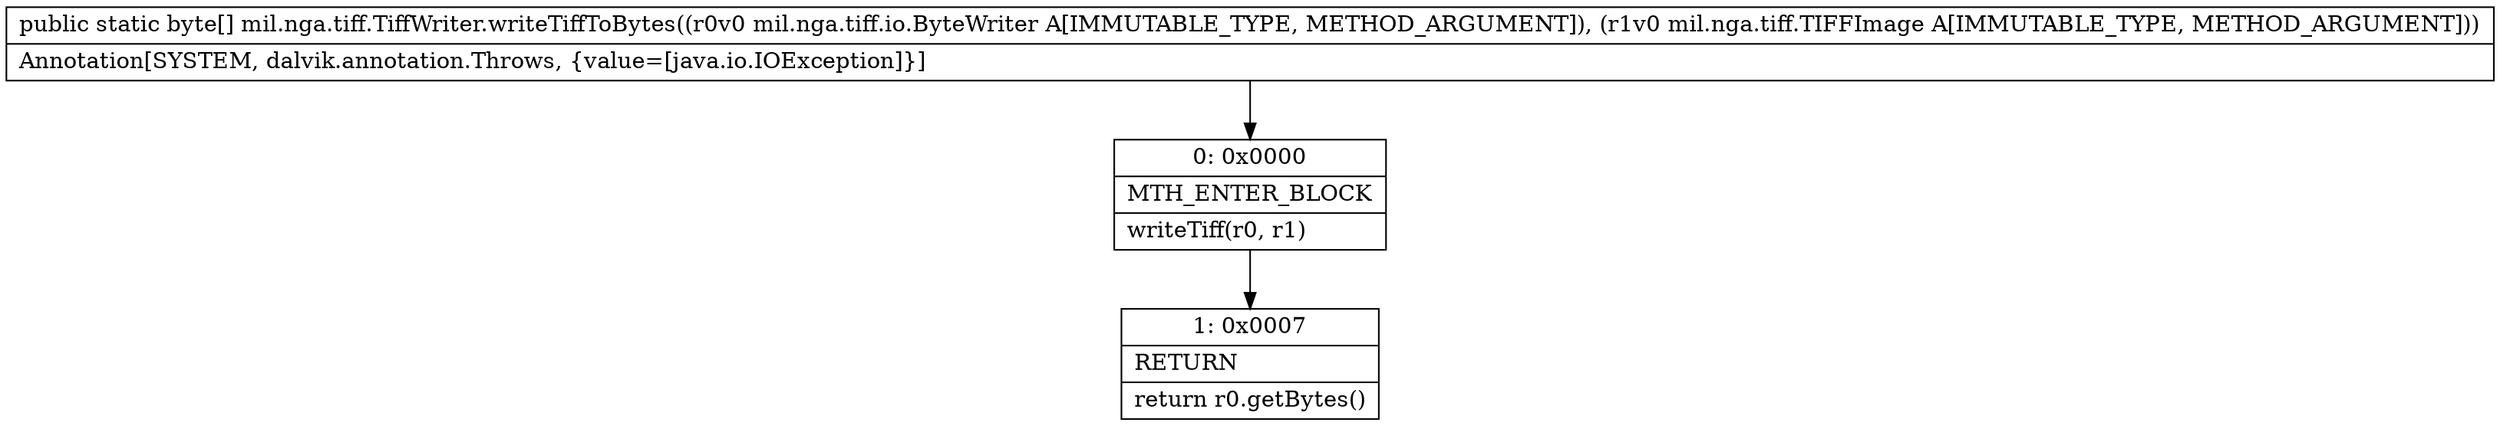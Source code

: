 digraph "CFG formil.nga.tiff.TiffWriter.writeTiffToBytes(Lmil\/nga\/tiff\/io\/ByteWriter;Lmil\/nga\/tiff\/TIFFImage;)[B" {
Node_0 [shape=record,label="{0\:\ 0x0000|MTH_ENTER_BLOCK\l|writeTiff(r0, r1)\l}"];
Node_1 [shape=record,label="{1\:\ 0x0007|RETURN\l|return r0.getBytes()\l}"];
MethodNode[shape=record,label="{public static byte[] mil.nga.tiff.TiffWriter.writeTiffToBytes((r0v0 mil.nga.tiff.io.ByteWriter A[IMMUTABLE_TYPE, METHOD_ARGUMENT]), (r1v0 mil.nga.tiff.TIFFImage A[IMMUTABLE_TYPE, METHOD_ARGUMENT]))  | Annotation[SYSTEM, dalvik.annotation.Throws, \{value=[java.io.IOException]\}]\l}"];
MethodNode -> Node_0;
Node_0 -> Node_1;
}

